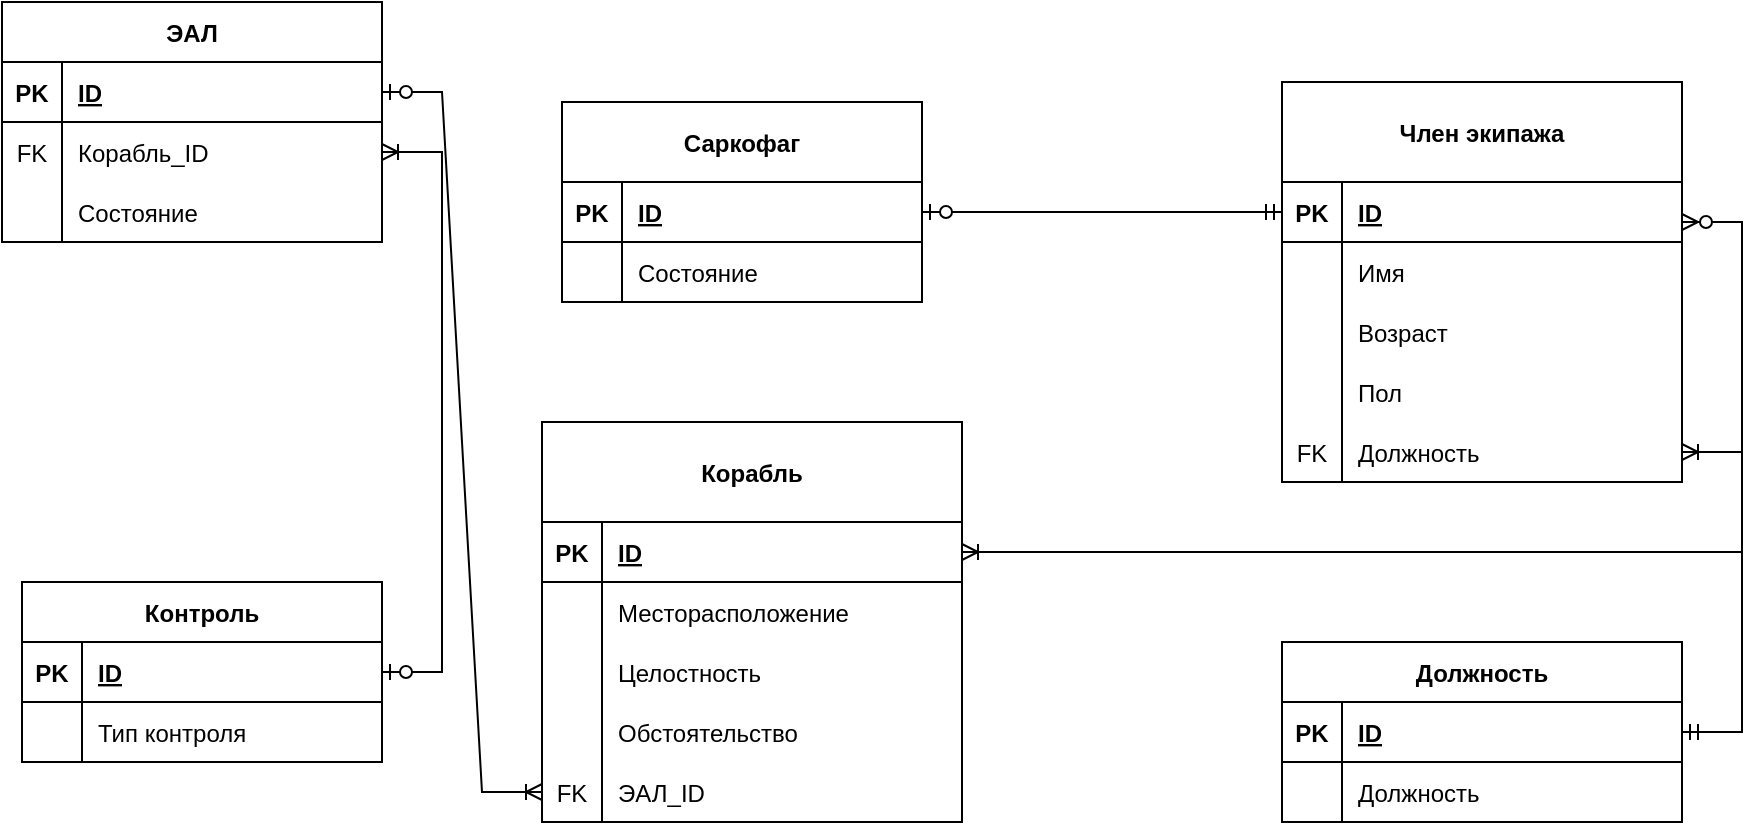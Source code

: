 <mxfile version="21.0.6" type="device"><diagram id="R2lEEEUBdFMjLlhIrx00" name="Page-1"><mxGraphModel dx="2140" dy="541" grid="1" gridSize="10" guides="1" tooltips="1" connect="1" arrows="1" fold="1" page="1" pageScale="1" pageWidth="850" pageHeight="1100" math="0" shadow="0" extFonts="Permanent Marker^https://fonts.googleapis.com/css?family=Permanent+Marker"><root><mxCell id="0"/><mxCell id="1" parent="0"/><mxCell id="NDIB87tGzkMLAoJyWEhh-1" value="Корабль" style="shape=table;startSize=50;container=1;collapsible=1;childLayout=tableLayout;fixedRows=1;rowLines=0;fontStyle=1;align=center;resizeLast=1;" parent="1" vertex="1"><mxGeometry x="-10" y="350" width="210" height="200" as="geometry"/></mxCell><mxCell id="NDIB87tGzkMLAoJyWEhh-2" value="" style="shape=partialRectangle;collapsible=0;dropTarget=0;pointerEvents=0;fillColor=none;points=[[0,0.5],[1,0.5]];portConstraint=eastwest;top=0;left=0;right=0;bottom=1;" parent="NDIB87tGzkMLAoJyWEhh-1" vertex="1"><mxGeometry y="50" width="210" height="30" as="geometry"/></mxCell><mxCell id="NDIB87tGzkMLAoJyWEhh-3" value="PK" style="shape=partialRectangle;overflow=hidden;connectable=0;fillColor=none;top=0;left=0;bottom=0;right=0;fontStyle=1;" parent="NDIB87tGzkMLAoJyWEhh-2" vertex="1"><mxGeometry width="30" height="30" as="geometry"><mxRectangle width="30" height="30" as="alternateBounds"/></mxGeometry></mxCell><mxCell id="NDIB87tGzkMLAoJyWEhh-4" value="ID" style="shape=partialRectangle;overflow=hidden;connectable=0;fillColor=none;top=0;left=0;bottom=0;right=0;align=left;spacingLeft=6;fontStyle=5;" parent="NDIB87tGzkMLAoJyWEhh-2" vertex="1"><mxGeometry x="30" width="180" height="30" as="geometry"><mxRectangle width="180" height="30" as="alternateBounds"/></mxGeometry></mxCell><mxCell id="NDIB87tGzkMLAoJyWEhh-5" value="" style="shape=partialRectangle;collapsible=0;dropTarget=0;pointerEvents=0;fillColor=none;points=[[0,0.5],[1,0.5]];portConstraint=eastwest;top=0;left=0;right=0;bottom=0;" parent="NDIB87tGzkMLAoJyWEhh-1" vertex="1"><mxGeometry y="80" width="210" height="30" as="geometry"/></mxCell><mxCell id="NDIB87tGzkMLAoJyWEhh-6" value="" style="shape=partialRectangle;overflow=hidden;connectable=0;fillColor=none;top=0;left=0;bottom=0;right=0;" parent="NDIB87tGzkMLAoJyWEhh-5" vertex="1"><mxGeometry width="30" height="30" as="geometry"><mxRectangle width="30" height="30" as="alternateBounds"/></mxGeometry></mxCell><mxCell id="NDIB87tGzkMLAoJyWEhh-7" value="Месторасположение" style="shape=partialRectangle;overflow=hidden;connectable=0;fillColor=none;top=0;left=0;bottom=0;right=0;align=left;spacingLeft=6;" parent="NDIB87tGzkMLAoJyWEhh-5" vertex="1"><mxGeometry x="30" width="180" height="30" as="geometry"><mxRectangle width="180" height="30" as="alternateBounds"/></mxGeometry></mxCell><mxCell id="NDIB87tGzkMLAoJyWEhh-8" value="" style="shape=partialRectangle;collapsible=0;dropTarget=0;pointerEvents=0;fillColor=none;points=[[0,0.5],[1,0.5]];portConstraint=eastwest;top=0;left=0;right=0;bottom=0;" parent="NDIB87tGzkMLAoJyWEhh-1" vertex="1"><mxGeometry y="110" width="210" height="30" as="geometry"/></mxCell><mxCell id="NDIB87tGzkMLAoJyWEhh-9" value="" style="shape=partialRectangle;overflow=hidden;connectable=0;fillColor=none;top=0;left=0;bottom=0;right=0;" parent="NDIB87tGzkMLAoJyWEhh-8" vertex="1"><mxGeometry width="30" height="30" as="geometry"><mxRectangle width="30" height="30" as="alternateBounds"/></mxGeometry></mxCell><mxCell id="NDIB87tGzkMLAoJyWEhh-10" value="Целостность" style="shape=partialRectangle;overflow=hidden;connectable=0;fillColor=none;top=0;left=0;bottom=0;right=0;align=left;spacingLeft=6;" parent="NDIB87tGzkMLAoJyWEhh-8" vertex="1"><mxGeometry x="30" width="180" height="30" as="geometry"><mxRectangle width="180" height="30" as="alternateBounds"/></mxGeometry></mxCell><mxCell id="NDIB87tGzkMLAoJyWEhh-11" value="" style="shape=partialRectangle;collapsible=0;dropTarget=0;pointerEvents=0;fillColor=none;points=[[0,0.5],[1,0.5]];portConstraint=eastwest;top=0;left=0;right=0;bottom=0;" parent="NDIB87tGzkMLAoJyWEhh-1" vertex="1"><mxGeometry y="140" width="210" height="30" as="geometry"/></mxCell><mxCell id="NDIB87tGzkMLAoJyWEhh-12" value="" style="shape=partialRectangle;overflow=hidden;connectable=0;fillColor=none;top=0;left=0;bottom=0;right=0;" parent="NDIB87tGzkMLAoJyWEhh-11" vertex="1"><mxGeometry width="30" height="30" as="geometry"><mxRectangle width="30" height="30" as="alternateBounds"/></mxGeometry></mxCell><mxCell id="NDIB87tGzkMLAoJyWEhh-13" value="Обстоятельство" style="shape=partialRectangle;overflow=hidden;connectable=0;fillColor=none;top=0;left=0;bottom=0;right=0;align=left;spacingLeft=6;" parent="NDIB87tGzkMLAoJyWEhh-11" vertex="1"><mxGeometry x="30" width="180" height="30" as="geometry"><mxRectangle width="180" height="30" as="alternateBounds"/></mxGeometry></mxCell><mxCell id="NDIB87tGzkMLAoJyWEhh-17" value="" style="shape=partialRectangle;collapsible=0;dropTarget=0;pointerEvents=0;fillColor=none;points=[[0,0.5],[1,0.5]];portConstraint=eastwest;top=0;left=0;right=0;bottom=0;" parent="NDIB87tGzkMLAoJyWEhh-1" vertex="1"><mxGeometry y="170" width="210" height="30" as="geometry"/></mxCell><mxCell id="NDIB87tGzkMLAoJyWEhh-18" value="FK" style="shape=partialRectangle;overflow=hidden;connectable=0;fillColor=none;top=0;left=0;bottom=0;right=0;" parent="NDIB87tGzkMLAoJyWEhh-17" vertex="1"><mxGeometry width="30" height="30" as="geometry"><mxRectangle width="30" height="30" as="alternateBounds"/></mxGeometry></mxCell><mxCell id="NDIB87tGzkMLAoJyWEhh-19" value="ЭАЛ_ID" style="shape=partialRectangle;overflow=hidden;connectable=0;fillColor=none;top=0;left=0;bottom=0;right=0;align=left;spacingLeft=6;" parent="NDIB87tGzkMLAoJyWEhh-17" vertex="1"><mxGeometry x="30" width="180" height="30" as="geometry"><mxRectangle width="180" height="30" as="alternateBounds"/></mxGeometry></mxCell><mxCell id="NDIB87tGzkMLAoJyWEhh-20" value="Член экипажа" style="shape=table;startSize=50;container=1;collapsible=1;childLayout=tableLayout;fixedRows=1;rowLines=0;fontStyle=1;align=center;resizeLast=1;" parent="1" vertex="1"><mxGeometry x="360" y="180" width="200" height="200" as="geometry"><mxRectangle x="240" y="100" width="100" height="30" as="alternateBounds"/></mxGeometry></mxCell><mxCell id="NDIB87tGzkMLAoJyWEhh-21" value="" style="shape=partialRectangle;collapsible=0;dropTarget=0;pointerEvents=0;fillColor=none;points=[[0,0.5],[1,0.5]];portConstraint=eastwest;top=0;left=0;right=0;bottom=1;" parent="NDIB87tGzkMLAoJyWEhh-20" vertex="1"><mxGeometry y="50" width="200" height="30" as="geometry"/></mxCell><mxCell id="NDIB87tGzkMLAoJyWEhh-22" value="PK" style="shape=partialRectangle;overflow=hidden;connectable=0;fillColor=none;top=0;left=0;bottom=0;right=0;fontStyle=1;" parent="NDIB87tGzkMLAoJyWEhh-21" vertex="1"><mxGeometry width="30" height="30" as="geometry"><mxRectangle width="30" height="30" as="alternateBounds"/></mxGeometry></mxCell><mxCell id="NDIB87tGzkMLAoJyWEhh-23" value="ID" style="shape=partialRectangle;overflow=hidden;connectable=0;fillColor=none;top=0;left=0;bottom=0;right=0;align=left;spacingLeft=6;fontStyle=5;" parent="NDIB87tGzkMLAoJyWEhh-21" vertex="1"><mxGeometry x="30" width="170" height="30" as="geometry"><mxRectangle width="170" height="30" as="alternateBounds"/></mxGeometry></mxCell><mxCell id="NDIB87tGzkMLAoJyWEhh-24" value="" style="shape=partialRectangle;collapsible=0;dropTarget=0;pointerEvents=0;fillColor=none;points=[[0,0.5],[1,0.5]];portConstraint=eastwest;top=0;left=0;right=0;bottom=0;" parent="NDIB87tGzkMLAoJyWEhh-20" vertex="1"><mxGeometry y="80" width="200" height="30" as="geometry"/></mxCell><mxCell id="NDIB87tGzkMLAoJyWEhh-25" value="" style="shape=partialRectangle;overflow=hidden;connectable=0;fillColor=none;top=0;left=0;bottom=0;right=0;" parent="NDIB87tGzkMLAoJyWEhh-24" vertex="1"><mxGeometry width="30" height="30" as="geometry"><mxRectangle width="30" height="30" as="alternateBounds"/></mxGeometry></mxCell><mxCell id="NDIB87tGzkMLAoJyWEhh-26" value="Имя" style="shape=partialRectangle;overflow=hidden;connectable=0;fillColor=none;top=0;left=0;bottom=0;right=0;align=left;spacingLeft=6;" parent="NDIB87tGzkMLAoJyWEhh-24" vertex="1"><mxGeometry x="30" width="170" height="30" as="geometry"><mxRectangle width="170" height="30" as="alternateBounds"/></mxGeometry></mxCell><mxCell id="NDIB87tGzkMLAoJyWEhh-27" value="" style="shape=partialRectangle;collapsible=0;dropTarget=0;pointerEvents=0;fillColor=none;points=[[0,0.5],[1,0.5]];portConstraint=eastwest;top=0;left=0;right=0;bottom=0;" parent="NDIB87tGzkMLAoJyWEhh-20" vertex="1"><mxGeometry y="110" width="200" height="30" as="geometry"/></mxCell><mxCell id="NDIB87tGzkMLAoJyWEhh-28" value="" style="shape=partialRectangle;overflow=hidden;connectable=0;fillColor=none;top=0;left=0;bottom=0;right=0;" parent="NDIB87tGzkMLAoJyWEhh-27" vertex="1"><mxGeometry width="30" height="30" as="geometry"><mxRectangle width="30" height="30" as="alternateBounds"/></mxGeometry></mxCell><mxCell id="NDIB87tGzkMLAoJyWEhh-29" value="Возраст" style="shape=partialRectangle;overflow=hidden;connectable=0;fillColor=none;top=0;left=0;bottom=0;right=0;align=left;spacingLeft=6;" parent="NDIB87tGzkMLAoJyWEhh-27" vertex="1"><mxGeometry x="30" width="170" height="30" as="geometry"><mxRectangle width="170" height="30" as="alternateBounds"/></mxGeometry></mxCell><mxCell id="NDIB87tGzkMLAoJyWEhh-30" value="" style="shape=partialRectangle;collapsible=0;dropTarget=0;pointerEvents=0;fillColor=none;points=[[0,0.5],[1,0.5]];portConstraint=eastwest;top=0;left=0;right=0;bottom=0;" parent="NDIB87tGzkMLAoJyWEhh-20" vertex="1"><mxGeometry y="140" width="200" height="30" as="geometry"/></mxCell><mxCell id="NDIB87tGzkMLAoJyWEhh-31" value="" style="shape=partialRectangle;overflow=hidden;connectable=0;fillColor=none;top=0;left=0;bottom=0;right=0;" parent="NDIB87tGzkMLAoJyWEhh-30" vertex="1"><mxGeometry width="30" height="30" as="geometry"><mxRectangle width="30" height="30" as="alternateBounds"/></mxGeometry></mxCell><mxCell id="NDIB87tGzkMLAoJyWEhh-32" value="Пол" style="shape=partialRectangle;overflow=hidden;connectable=0;fillColor=none;top=0;left=0;bottom=0;right=0;align=left;spacingLeft=6;" parent="NDIB87tGzkMLAoJyWEhh-30" vertex="1"><mxGeometry x="30" width="170" height="30" as="geometry"><mxRectangle width="170" height="30" as="alternateBounds"/></mxGeometry></mxCell><mxCell id="NDIB87tGzkMLAoJyWEhh-33" value="" style="shape=partialRectangle;collapsible=0;dropTarget=0;pointerEvents=0;fillColor=none;points=[[0,0.5],[1,0.5]];portConstraint=eastwest;top=0;left=0;right=0;bottom=0;" parent="NDIB87tGzkMLAoJyWEhh-20" vertex="1"><mxGeometry y="170" width="200" height="30" as="geometry"/></mxCell><mxCell id="NDIB87tGzkMLAoJyWEhh-34" value="FK" style="shape=partialRectangle;overflow=hidden;connectable=0;fillColor=none;top=0;left=0;bottom=0;right=0;" parent="NDIB87tGzkMLAoJyWEhh-33" vertex="1"><mxGeometry width="30" height="30" as="geometry"><mxRectangle width="30" height="30" as="alternateBounds"/></mxGeometry></mxCell><mxCell id="NDIB87tGzkMLAoJyWEhh-35" value="Должность" style="shape=partialRectangle;overflow=hidden;connectable=0;fillColor=none;top=0;left=0;bottom=0;right=0;align=left;spacingLeft=6;" parent="NDIB87tGzkMLAoJyWEhh-33" vertex="1"><mxGeometry x="30" width="170" height="30" as="geometry"><mxRectangle width="170" height="30" as="alternateBounds"/></mxGeometry></mxCell><mxCell id="NDIB87tGzkMLAoJyWEhh-36" value="ЭАЛ" style="shape=table;startSize=30;container=1;collapsible=1;childLayout=tableLayout;fixedRows=1;rowLines=0;fontStyle=1;align=center;resizeLast=1;" parent="1" vertex="1"><mxGeometry x="-280" y="140" width="190" height="120" as="geometry"/></mxCell><mxCell id="NDIB87tGzkMLAoJyWEhh-37" value="" style="shape=tableRow;horizontal=0;startSize=0;swimlaneHead=0;swimlaneBody=0;fillColor=none;collapsible=0;dropTarget=0;points=[[0,0.5],[1,0.5]];portConstraint=eastwest;top=0;left=0;right=0;bottom=1;" parent="NDIB87tGzkMLAoJyWEhh-36" vertex="1"><mxGeometry y="30" width="190" height="30" as="geometry"/></mxCell><mxCell id="NDIB87tGzkMLAoJyWEhh-38" value="PK" style="shape=partialRectangle;connectable=0;fillColor=none;top=0;left=0;bottom=0;right=0;fontStyle=1;overflow=hidden;" parent="NDIB87tGzkMLAoJyWEhh-37" vertex="1"><mxGeometry width="30" height="30" as="geometry"><mxRectangle width="30" height="30" as="alternateBounds"/></mxGeometry></mxCell><mxCell id="NDIB87tGzkMLAoJyWEhh-39" value="ID" style="shape=partialRectangle;connectable=0;fillColor=none;top=0;left=0;bottom=0;right=0;align=left;spacingLeft=6;fontStyle=5;overflow=hidden;" parent="NDIB87tGzkMLAoJyWEhh-37" vertex="1"><mxGeometry x="30" width="160" height="30" as="geometry"><mxRectangle width="160" height="30" as="alternateBounds"/></mxGeometry></mxCell><mxCell id="NDIB87tGzkMLAoJyWEhh-40" value="" style="shape=tableRow;horizontal=0;startSize=0;swimlaneHead=0;swimlaneBody=0;fillColor=none;collapsible=0;dropTarget=0;points=[[0,0.5],[1,0.5]];portConstraint=eastwest;top=0;left=0;right=0;bottom=0;" parent="NDIB87tGzkMLAoJyWEhh-36" vertex="1"><mxGeometry y="60" width="190" height="30" as="geometry"/></mxCell><mxCell id="NDIB87tGzkMLAoJyWEhh-41" value="FK" style="shape=partialRectangle;connectable=0;fillColor=none;top=0;left=0;bottom=0;right=0;editable=1;overflow=hidden;" parent="NDIB87tGzkMLAoJyWEhh-40" vertex="1"><mxGeometry width="30" height="30" as="geometry"><mxRectangle width="30" height="30" as="alternateBounds"/></mxGeometry></mxCell><mxCell id="NDIB87tGzkMLAoJyWEhh-42" value="Корабль_ID" style="shape=partialRectangle;connectable=0;fillColor=none;top=0;left=0;bottom=0;right=0;align=left;spacingLeft=6;overflow=hidden;" parent="NDIB87tGzkMLAoJyWEhh-40" vertex="1"><mxGeometry x="30" width="160" height="30" as="geometry"><mxRectangle width="160" height="30" as="alternateBounds"/></mxGeometry></mxCell><mxCell id="NDIB87tGzkMLAoJyWEhh-43" value="" style="shape=tableRow;horizontal=0;startSize=0;swimlaneHead=0;swimlaneBody=0;fillColor=none;collapsible=0;dropTarget=0;points=[[0,0.5],[1,0.5]];portConstraint=eastwest;top=0;left=0;right=0;bottom=0;" parent="NDIB87tGzkMLAoJyWEhh-36" vertex="1"><mxGeometry y="90" width="190" height="30" as="geometry"/></mxCell><mxCell id="NDIB87tGzkMLAoJyWEhh-44" value="" style="shape=partialRectangle;connectable=0;fillColor=none;top=0;left=0;bottom=0;right=0;editable=1;overflow=hidden;" parent="NDIB87tGzkMLAoJyWEhh-43" vertex="1"><mxGeometry width="30" height="30" as="geometry"><mxRectangle width="30" height="30" as="alternateBounds"/></mxGeometry></mxCell><mxCell id="NDIB87tGzkMLAoJyWEhh-45" value="Состояние" style="shape=partialRectangle;connectable=0;fillColor=none;top=0;left=0;bottom=0;right=0;align=left;spacingLeft=6;overflow=hidden;" parent="NDIB87tGzkMLAoJyWEhh-43" vertex="1"><mxGeometry x="30" width="160" height="30" as="geometry"><mxRectangle width="160" height="30" as="alternateBounds"/></mxGeometry></mxCell><mxCell id="NDIB87tGzkMLAoJyWEhh-46" value="Саркофаг" style="shape=table;startSize=40;container=1;collapsible=1;childLayout=tableLayout;fixedRows=1;rowLines=0;fontStyle=1;align=center;resizeLast=1;" parent="1" vertex="1"><mxGeometry y="190" width="180" height="100" as="geometry"/></mxCell><mxCell id="NDIB87tGzkMLAoJyWEhh-47" value="" style="shape=tableRow;horizontal=0;startSize=0;swimlaneHead=0;swimlaneBody=0;fillColor=none;collapsible=0;dropTarget=0;points=[[0,0.5],[1,0.5]];portConstraint=eastwest;top=0;left=0;right=0;bottom=1;" parent="NDIB87tGzkMLAoJyWEhh-46" vertex="1"><mxGeometry y="40" width="180" height="30" as="geometry"/></mxCell><mxCell id="NDIB87tGzkMLAoJyWEhh-48" value="PK" style="shape=partialRectangle;connectable=0;fillColor=none;top=0;left=0;bottom=0;right=0;fontStyle=1;overflow=hidden;" parent="NDIB87tGzkMLAoJyWEhh-47" vertex="1"><mxGeometry width="30" height="30" as="geometry"><mxRectangle width="30" height="30" as="alternateBounds"/></mxGeometry></mxCell><mxCell id="NDIB87tGzkMLAoJyWEhh-49" value="ID" style="shape=partialRectangle;connectable=0;fillColor=none;top=0;left=0;bottom=0;right=0;align=left;spacingLeft=6;fontStyle=5;overflow=hidden;" parent="NDIB87tGzkMLAoJyWEhh-47" vertex="1"><mxGeometry x="30" width="150" height="30" as="geometry"><mxRectangle width="150" height="30" as="alternateBounds"/></mxGeometry></mxCell><mxCell id="NDIB87tGzkMLAoJyWEhh-50" value="" style="shape=tableRow;horizontal=0;startSize=0;swimlaneHead=0;swimlaneBody=0;fillColor=none;collapsible=0;dropTarget=0;points=[[0,0.5],[1,0.5]];portConstraint=eastwest;top=0;left=0;right=0;bottom=0;" parent="NDIB87tGzkMLAoJyWEhh-46" vertex="1"><mxGeometry y="70" width="180" height="30" as="geometry"/></mxCell><mxCell id="NDIB87tGzkMLAoJyWEhh-51" value="" style="shape=partialRectangle;connectable=0;fillColor=none;top=0;left=0;bottom=0;right=0;editable=1;overflow=hidden;" parent="NDIB87tGzkMLAoJyWEhh-50" vertex="1"><mxGeometry width="30" height="30" as="geometry"><mxRectangle width="30" height="30" as="alternateBounds"/></mxGeometry></mxCell><mxCell id="NDIB87tGzkMLAoJyWEhh-52" value="Состояние" style="shape=partialRectangle;connectable=0;fillColor=none;top=0;left=0;bottom=0;right=0;align=left;spacingLeft=6;overflow=hidden;" parent="NDIB87tGzkMLAoJyWEhh-50" vertex="1"><mxGeometry x="30" width="150" height="30" as="geometry"><mxRectangle width="150" height="30" as="alternateBounds"/></mxGeometry></mxCell><mxCell id="NDIB87tGzkMLAoJyWEhh-53" value="" style="edgeStyle=entityRelationEdgeStyle;fontSize=12;html=1;endArrow=ERoneToMany;startArrow=ERzeroToMany;rounded=0;entryX=1;entryY=0.5;entryDx=0;entryDy=0;" parent="1" target="NDIB87tGzkMLAoJyWEhh-2" edge="1"><mxGeometry width="100" height="100" relative="1" as="geometry"><mxPoint x="560" y="250" as="sourcePoint"/><mxPoint x="160" y="295" as="targetPoint"/></mxGeometry></mxCell><mxCell id="NDIB87tGzkMLAoJyWEhh-54" value="" style="edgeStyle=entityRelationEdgeStyle;fontSize=12;html=1;endArrow=ERzeroToOne;startArrow=ERmandOne;rounded=0;entryX=1;entryY=0.5;entryDx=0;entryDy=0;exitX=0;exitY=0.5;exitDx=0;exitDy=0;" parent="1" source="NDIB87tGzkMLAoJyWEhh-21" target="NDIB87tGzkMLAoJyWEhh-47" edge="1"><mxGeometry width="100" height="100" relative="1" as="geometry"><mxPoint x="370" y="245" as="sourcePoint"/><mxPoint x="530" y="150" as="targetPoint"/></mxGeometry></mxCell><mxCell id="NDIB87tGzkMLAoJyWEhh-55" value="" style="edgeStyle=entityRelationEdgeStyle;fontSize=12;html=1;endArrow=ERoneToMany;startArrow=ERzeroToOne;rounded=0;entryX=0;entryY=0.5;entryDx=0;entryDy=0;exitX=1;exitY=0.5;exitDx=0;exitDy=0;" parent="1" source="NDIB87tGzkMLAoJyWEhh-37" target="NDIB87tGzkMLAoJyWEhh-17" edge="1"><mxGeometry width="100" height="100" relative="1" as="geometry"><mxPoint x="-90" y="190" as="sourcePoint"/><mxPoint x="-20" y="295" as="targetPoint"/></mxGeometry></mxCell><mxCell id="NDIB87tGzkMLAoJyWEhh-56" value="Контроль" style="shape=table;startSize=30;container=1;collapsible=1;childLayout=tableLayout;fixedRows=1;rowLines=0;fontStyle=1;align=center;resizeLast=1;" parent="1" vertex="1"><mxGeometry x="-270" y="430" width="180" height="90" as="geometry"/></mxCell><mxCell id="NDIB87tGzkMLAoJyWEhh-57" value="" style="shape=tableRow;horizontal=0;startSize=0;swimlaneHead=0;swimlaneBody=0;fillColor=none;collapsible=0;dropTarget=0;points=[[0,0.5],[1,0.5]];portConstraint=eastwest;top=0;left=0;right=0;bottom=1;" parent="NDIB87tGzkMLAoJyWEhh-56" vertex="1"><mxGeometry y="30" width="180" height="30" as="geometry"/></mxCell><mxCell id="NDIB87tGzkMLAoJyWEhh-58" value="PK" style="shape=partialRectangle;connectable=0;fillColor=none;top=0;left=0;bottom=0;right=0;fontStyle=1;overflow=hidden;" parent="NDIB87tGzkMLAoJyWEhh-57" vertex="1"><mxGeometry width="30" height="30" as="geometry"><mxRectangle width="30" height="30" as="alternateBounds"/></mxGeometry></mxCell><mxCell id="NDIB87tGzkMLAoJyWEhh-59" value="ID" style="shape=partialRectangle;connectable=0;fillColor=none;top=0;left=0;bottom=0;right=0;align=left;spacingLeft=6;fontStyle=5;overflow=hidden;" parent="NDIB87tGzkMLAoJyWEhh-57" vertex="1"><mxGeometry x="30" width="150" height="30" as="geometry"><mxRectangle width="150" height="30" as="alternateBounds"/></mxGeometry></mxCell><mxCell id="NDIB87tGzkMLAoJyWEhh-60" value="" style="shape=tableRow;horizontal=0;startSize=0;swimlaneHead=0;swimlaneBody=0;fillColor=none;collapsible=0;dropTarget=0;points=[[0,0.5],[1,0.5]];portConstraint=eastwest;top=0;left=0;right=0;bottom=0;" parent="NDIB87tGzkMLAoJyWEhh-56" vertex="1"><mxGeometry y="60" width="180" height="30" as="geometry"/></mxCell><mxCell id="NDIB87tGzkMLAoJyWEhh-61" value="" style="shape=partialRectangle;connectable=0;fillColor=none;top=0;left=0;bottom=0;right=0;editable=1;overflow=hidden;" parent="NDIB87tGzkMLAoJyWEhh-60" vertex="1"><mxGeometry width="30" height="30" as="geometry"><mxRectangle width="30" height="30" as="alternateBounds"/></mxGeometry></mxCell><mxCell id="NDIB87tGzkMLAoJyWEhh-62" value="Тип контроля" style="shape=partialRectangle;connectable=0;fillColor=none;top=0;left=0;bottom=0;right=0;align=left;spacingLeft=6;overflow=hidden;" parent="NDIB87tGzkMLAoJyWEhh-60" vertex="1"><mxGeometry x="30" width="150" height="30" as="geometry"><mxRectangle width="150" height="30" as="alternateBounds"/></mxGeometry></mxCell><mxCell id="NDIB87tGzkMLAoJyWEhh-63" value="" style="edgeStyle=entityRelationEdgeStyle;fontSize=12;html=1;endArrow=ERoneToMany;startArrow=ERzeroToOne;rounded=0;exitX=1;exitY=0.5;exitDx=0;exitDy=0;entryX=1;entryY=0.5;entryDx=0;entryDy=0;" parent="1" source="NDIB87tGzkMLAoJyWEhh-57" target="NDIB87tGzkMLAoJyWEhh-40" edge="1"><mxGeometry width="100" height="100" relative="1" as="geometry"><mxPoint x="-105" y="475" as="sourcePoint"/><mxPoint x="-90" y="220" as="targetPoint"/></mxGeometry></mxCell><mxCell id="NDIB87tGzkMLAoJyWEhh-64" value="" style="edgeStyle=entityRelationEdgeStyle;fontSize=12;html=1;endArrow=ERoneToMany;startArrow=ERmandOne;rounded=0;exitX=1;exitY=0.5;exitDx=0;exitDy=0;entryX=1;entryY=0.5;entryDx=0;entryDy=0;" parent="1" source="NDIB87tGzkMLAoJyWEhh-66" target="NDIB87tGzkMLAoJyWEhh-33" edge="1"><mxGeometry width="100" height="100" relative="1" as="geometry"><mxPoint x="690" y="520" as="sourcePoint"/><mxPoint x="660" y="230" as="targetPoint"/></mxGeometry></mxCell><mxCell id="NDIB87tGzkMLAoJyWEhh-65" value="Должность" style="shape=table;startSize=30;container=1;collapsible=1;childLayout=tableLayout;fixedRows=1;rowLines=0;fontStyle=1;align=center;resizeLast=1;" parent="1" vertex="1"><mxGeometry x="360" y="460" width="200" height="90" as="geometry"/></mxCell><mxCell id="NDIB87tGzkMLAoJyWEhh-66" value="" style="shape=tableRow;horizontal=0;startSize=0;swimlaneHead=0;swimlaneBody=0;fillColor=none;collapsible=0;dropTarget=0;points=[[0,0.5],[1,0.5]];portConstraint=eastwest;top=0;left=0;right=0;bottom=1;" parent="NDIB87tGzkMLAoJyWEhh-65" vertex="1"><mxGeometry y="30" width="200" height="30" as="geometry"/></mxCell><mxCell id="NDIB87tGzkMLAoJyWEhh-67" value="PK" style="shape=partialRectangle;connectable=0;fillColor=none;top=0;left=0;bottom=0;right=0;fontStyle=1;overflow=hidden;" parent="NDIB87tGzkMLAoJyWEhh-66" vertex="1"><mxGeometry width="30" height="30" as="geometry"><mxRectangle width="30" height="30" as="alternateBounds"/></mxGeometry></mxCell><mxCell id="NDIB87tGzkMLAoJyWEhh-68" value="ID" style="shape=partialRectangle;connectable=0;fillColor=none;top=0;left=0;bottom=0;right=0;align=left;spacingLeft=6;fontStyle=5;overflow=hidden;" parent="NDIB87tGzkMLAoJyWEhh-66" vertex="1"><mxGeometry x="30" width="170" height="30" as="geometry"><mxRectangle width="170" height="30" as="alternateBounds"/></mxGeometry></mxCell><mxCell id="NDIB87tGzkMLAoJyWEhh-69" value="" style="shape=tableRow;horizontal=0;startSize=0;swimlaneHead=0;swimlaneBody=0;fillColor=none;collapsible=0;dropTarget=0;points=[[0,0.5],[1,0.5]];portConstraint=eastwest;top=0;left=0;right=0;bottom=0;" parent="NDIB87tGzkMLAoJyWEhh-65" vertex="1"><mxGeometry y="60" width="200" height="30" as="geometry"/></mxCell><mxCell id="NDIB87tGzkMLAoJyWEhh-70" value="" style="shape=partialRectangle;connectable=0;fillColor=none;top=0;left=0;bottom=0;right=0;editable=1;overflow=hidden;" parent="NDIB87tGzkMLAoJyWEhh-69" vertex="1"><mxGeometry width="30" height="30" as="geometry"><mxRectangle width="30" height="30" as="alternateBounds"/></mxGeometry></mxCell><mxCell id="NDIB87tGzkMLAoJyWEhh-71" value="Должность" style="shape=partialRectangle;connectable=0;fillColor=none;top=0;left=0;bottom=0;right=0;align=left;spacingLeft=6;overflow=hidden;" parent="NDIB87tGzkMLAoJyWEhh-69" vertex="1"><mxGeometry x="30" width="170" height="30" as="geometry"><mxRectangle width="170" height="30" as="alternateBounds"/></mxGeometry></mxCell></root></mxGraphModel></diagram></mxfile>